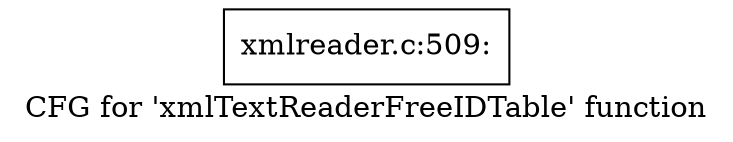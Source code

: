 digraph "CFG for 'xmlTextReaderFreeIDTable' function" {
	label="CFG for 'xmlTextReaderFreeIDTable' function";

	Node0x55e449436100 [shape=record,label="{xmlreader.c:509:}"];
}
